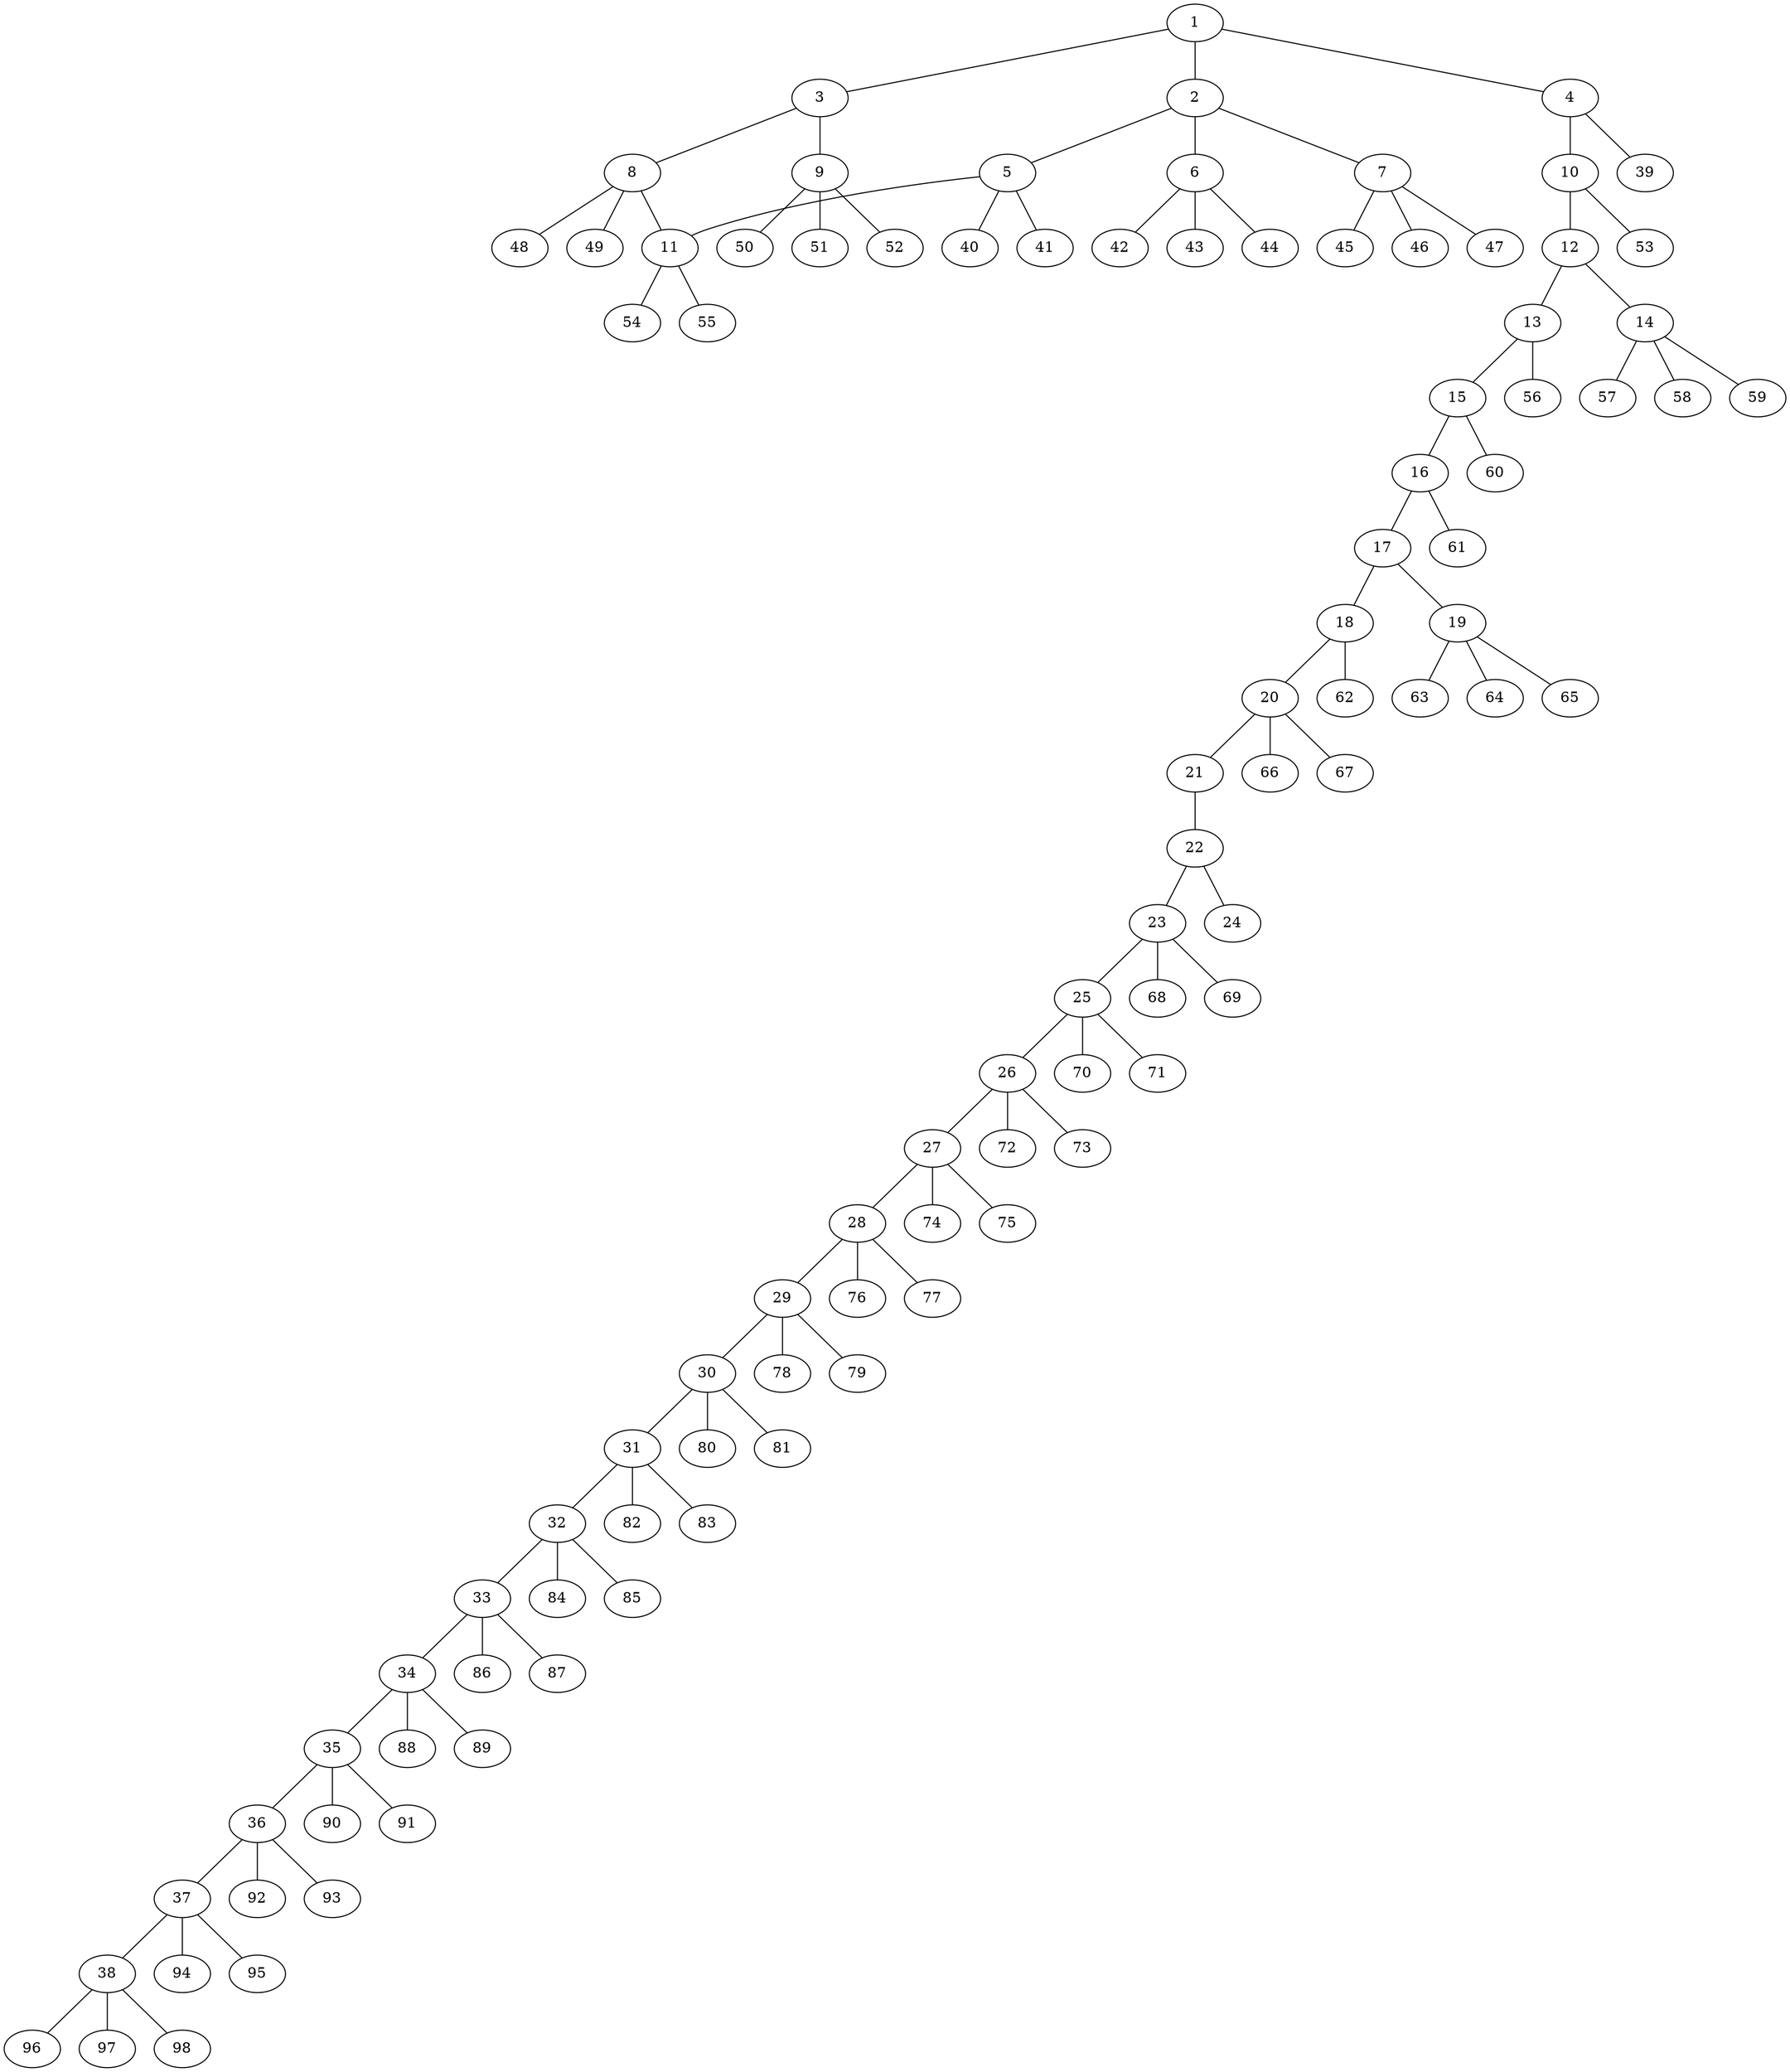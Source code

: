 graph molecule_3703 {
	1	 [chem=C];
	2	 [chem=C];
	1 -- 2	 [valence=1];
	3	 [chem=C];
	1 -- 3	 [valence=2];
	4	 [chem=C];
	1 -- 4	 [valence=1];
	5	 [chem=C];
	2 -- 5	 [valence=1];
	6	 [chem=C];
	2 -- 6	 [valence=1];
	7	 [chem=C];
	2 -- 7	 [valence=1];
	8	 [chem=C];
	3 -- 8	 [valence=1];
	9	 [chem=C];
	3 -- 9	 [valence=1];
	10	 [chem=C];
	4 -- 10	 [valence=2];
	39	 [chem=H];
	4 -- 39	 [valence=1];
	11	 [chem=C];
	5 -- 11	 [valence=1];
	40	 [chem=H];
	5 -- 40	 [valence=1];
	41	 [chem=H];
	5 -- 41	 [valence=1];
	42	 [chem=H];
	6 -- 42	 [valence=1];
	43	 [chem=H];
	6 -- 43	 [valence=1];
	44	 [chem=H];
	6 -- 44	 [valence=1];
	45	 [chem=H];
	7 -- 45	 [valence=1];
	46	 [chem=H];
	7 -- 46	 [valence=1];
	47	 [chem=H];
	7 -- 47	 [valence=1];
	8 -- 11	 [valence=1];
	48	 [chem=H];
	8 -- 48	 [valence=1];
	49	 [chem=H];
	8 -- 49	 [valence=1];
	50	 [chem=H];
	9 -- 50	 [valence=1];
	51	 [chem=H];
	9 -- 51	 [valence=1];
	52	 [chem=H];
	9 -- 52	 [valence=1];
	12	 [chem=C];
	10 -- 12	 [valence=1];
	53	 [chem=H];
	10 -- 53	 [valence=1];
	54	 [chem=H];
	11 -- 54	 [valence=1];
	55	 [chem=H];
	11 -- 55	 [valence=1];
	13	 [chem=C];
	12 -- 13	 [valence=2];
	14	 [chem=C];
	12 -- 14	 [valence=1];
	15	 [chem=C];
	13 -- 15	 [valence=1];
	56	 [chem=H];
	13 -- 56	 [valence=1];
	57	 [chem=H];
	14 -- 57	 [valence=1];
	58	 [chem=H];
	14 -- 58	 [valence=1];
	59	 [chem=H];
	14 -- 59	 [valence=1];
	16	 [chem=C];
	15 -- 16	 [valence=2];
	60	 [chem=H];
	15 -- 60	 [valence=1];
	17	 [chem=C];
	16 -- 17	 [valence=1];
	61	 [chem=H];
	16 -- 61	 [valence=1];
	18	 [chem=C];
	17 -- 18	 [valence=2];
	19	 [chem=C];
	17 -- 19	 [valence=1];
	20	 [chem=C];
	18 -- 20	 [valence=1];
	62	 [chem=H];
	18 -- 62	 [valence=1];
	63	 [chem=H];
	19 -- 63	 [valence=1];
	64	 [chem=H];
	19 -- 64	 [valence=1];
	65	 [chem=H];
	19 -- 65	 [valence=1];
	21	 [chem=O];
	20 -- 21	 [valence=1];
	66	 [chem=H];
	20 -- 66	 [valence=1];
	67	 [chem=H];
	20 -- 67	 [valence=1];
	22	 [chem=C];
	21 -- 22	 [valence=1];
	23	 [chem=C];
	22 -- 23	 [valence=1];
	24	 [chem=O];
	22 -- 24	 [valence=2];
	25	 [chem=C];
	23 -- 25	 [valence=1];
	68	 [chem=H];
	23 -- 68	 [valence=1];
	69	 [chem=H];
	23 -- 69	 [valence=1];
	26	 [chem=C];
	25 -- 26	 [valence=1];
	70	 [chem=H];
	25 -- 70	 [valence=1];
	71	 [chem=H];
	25 -- 71	 [valence=1];
	27	 [chem=C];
	26 -- 27	 [valence=1];
	72	 [chem=H];
	26 -- 72	 [valence=1];
	73	 [chem=H];
	26 -- 73	 [valence=1];
	28	 [chem=C];
	27 -- 28	 [valence=1];
	74	 [chem=H];
	27 -- 74	 [valence=1];
	75	 [chem=H];
	27 -- 75	 [valence=1];
	29	 [chem=C];
	28 -- 29	 [valence=1];
	76	 [chem=H];
	28 -- 76	 [valence=1];
	77	 [chem=H];
	28 -- 77	 [valence=1];
	30	 [chem=C];
	29 -- 30	 [valence=1];
	78	 [chem=H];
	29 -- 78	 [valence=1];
	79	 [chem=H];
	29 -- 79	 [valence=1];
	31	 [chem=C];
	30 -- 31	 [valence=1];
	80	 [chem=H];
	30 -- 80	 [valence=1];
	81	 [chem=H];
	30 -- 81	 [valence=1];
	32	 [chem=C];
	31 -- 32	 [valence=1];
	82	 [chem=H];
	31 -- 82	 [valence=1];
	83	 [chem=H];
	31 -- 83	 [valence=1];
	33	 [chem=C];
	32 -- 33	 [valence=1];
	84	 [chem=H];
	32 -- 84	 [valence=1];
	85	 [chem=H];
	32 -- 85	 [valence=1];
	34	 [chem=C];
	33 -- 34	 [valence=1];
	86	 [chem=H];
	33 -- 86	 [valence=1];
	87	 [chem=H];
	33 -- 87	 [valence=1];
	35	 [chem=C];
	34 -- 35	 [valence=1];
	88	 [chem=H];
	34 -- 88	 [valence=1];
	89	 [chem=H];
	34 -- 89	 [valence=1];
	36	 [chem=C];
	35 -- 36	 [valence=1];
	90	 [chem=H];
	35 -- 90	 [valence=1];
	91	 [chem=H];
	35 -- 91	 [valence=1];
	37	 [chem=C];
	36 -- 37	 [valence=1];
	92	 [chem=H];
	36 -- 92	 [valence=1];
	93	 [chem=H];
	36 -- 93	 [valence=1];
	38	 [chem=C];
	37 -- 38	 [valence=1];
	94	 [chem=H];
	37 -- 94	 [valence=1];
	95	 [chem=H];
	37 -- 95	 [valence=1];
	96	 [chem=H];
	38 -- 96	 [valence=1];
	97	 [chem=H];
	38 -- 97	 [valence=1];
	98	 [chem=H];
	38 -- 98	 [valence=1];
}
